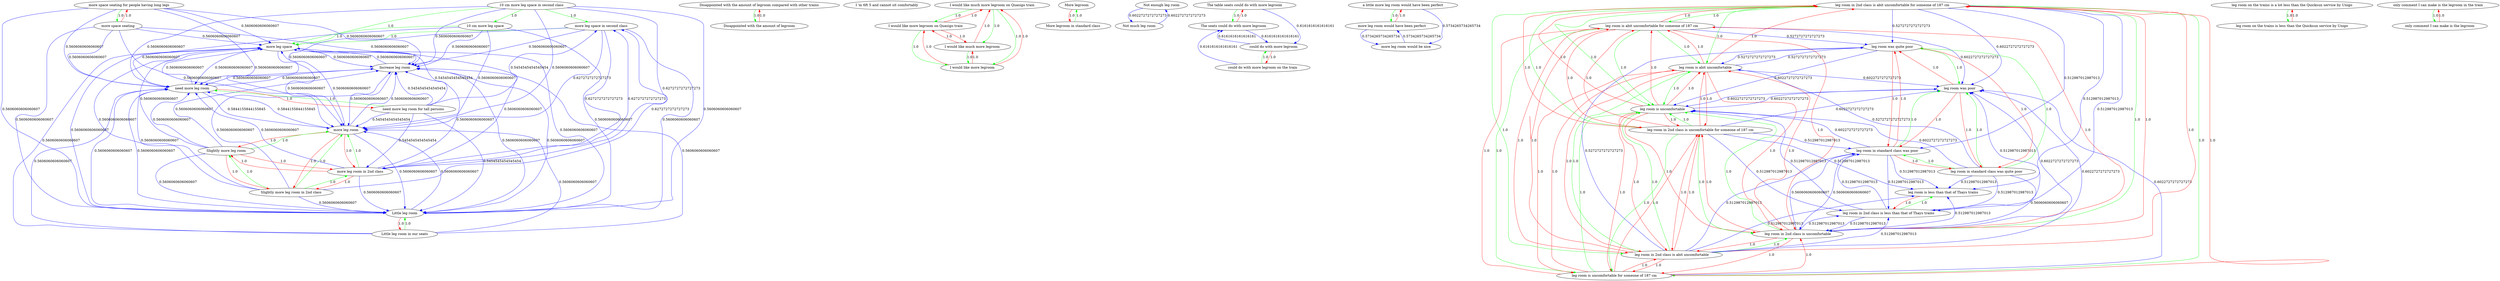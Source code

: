 digraph rawGraph {
"10 cm more leg space in second class";"more leg space in second class";"more leg space";"10 cm more leg space";"Disappointed with the amount of legroom compared with other trains";"Disappointed with the amount of legroom";"I 'm 6ft 5 and cannot sit comfortably";"I would like much more legroom on Quasigo train";"I would like more legroom on Quasigo train";"I would like more legroom";"I would like much more legroom";"Increase leg room";"Little leg room in our seats";"Little leg room";"More legroom";"More legroom in standard class";"Not enough leg room";"Not much leg room";"Slightly more leg room in 2nd class";"more leg room in 2nd class";"more leg room";"Slightly more leg room";"The table seats could do with more legroom";"The seats could do with more legroom";"a little more leg room would have been perfect";"more leg room would have been perfect";"could do with more legroom on the train";"could do with more legroom";"leg room in 2nd class is abit uncomfortable for someone of 187 cm";"leg room is abit uncomfortable for someone of 187 cm";"leg room is abit uncomfortable";"leg room is uncomfortable";"leg room is uncomfortable for someone of 187 cm";"leg room in 2nd class is abit uncomfortable";"leg room in 2nd class is uncomfortable";"leg room in 2nd class is uncomfortable for someone of 187 cm";"leg room in 2nd class is less than that of Thays trains";"leg room is less than that of Thays trains";"leg room in standard class was quite poor";"leg room in standard class was poor";"leg room was poor";"leg room was quite poor";"leg room on the trains is a lot less than the Quicksun service by Unigo";"leg room on the trains is less than the Quicksun service by Unigo";"more leg room would be nice";"more space seating for people having long legs";"more space seating";"need more leg room for tall persons";"need more leg room";"only comment I can make is the legroom in the train";"only comment I can make is the legroom";"10 cm more leg space in second class" -> "more leg space in second class" [label=1.0] [color=green]
"more leg space in second class" -> "more leg space" [label=1.0] [color=green]
"10 cm more leg space in second class" -> "10 cm more leg space" [label=1.0] [color=green]
"10 cm more leg space" -> "more leg space" [label=1.0] [color=green]
"10 cm more leg space in second class" -> "more leg space" [label=1.0] [color=green]
"Disappointed with the amount of legroom compared with other trains" -> "Disappointed with the amount of legroom" [label=1.0] [color=green]
"Disappointed with the amount of legroom" -> "Disappointed with the amount of legroom compared with other trains" [label=1.0] [color=red]
"I would like much more legroom on Quasigo train" -> "I would like more legroom on Quasigo train" [label=1.0] [color=green]
"I would like more legroom on Quasigo train" -> "I would like more legroom" [label=1.0] [color=green]
"I would like much more legroom on Quasigo train" -> "I would like much more legroom" [label=1.0] [color=green]
"I would like much more legroom" -> "I would like more legroom" [label=1.0] [color=green]
"I would like much more legroom on Quasigo train" -> "I would like more legroom" [label=1.0] [color=green]
"I would like more legroom on Quasigo train" -> "I would like much more legroom on Quasigo train" [label=1.0] [color=red]
"I would like more legroom on Quasigo train" -> "I would like much more legroom" [label=1.0] [color=red]
"I would like more legroom" -> "I would like much more legroom on Quasigo train" [label=1.0] [color=red]
"I would like more legroom" -> "I would like more legroom on Quasigo train" [label=1.0] [color=red]
"I would like more legroom" -> "I would like much more legroom" [label=1.0] [color=red]
"I would like much more legroom" -> "I would like much more legroom on Quasigo train" [label=1.0] [color=red]
"I would like much more legroom" -> "I would like more legroom on Quasigo train" [label=1.0] [color=red]
"Little leg room in our seats" -> "Little leg room" [label=1.0] [color=green]
"Little leg room" -> "Little leg room in our seats" [label=1.0] [color=red]
"Increase leg room" -> "Little leg room" [label=0.5606060606060607] [color=blue]
"Little leg room" -> "Increase leg room" [label=0.5606060606060607] [color=blue]
"More legroom in standard class" -> "More legroom" [label=1.0] [color=green]
"More legroom" -> "More legroom in standard class" [label=1.0] [color=red]
"Not enough leg room" -> "Not much leg room" [label=0.6022727272727273] [color=blue]
"Not much leg room" -> "Not enough leg room" [label=0.6022727272727273] [color=blue]
"Slightly more leg room in 2nd class" -> "more leg room in 2nd class" [label=1.0] [color=green]
"more leg room in 2nd class" -> "more leg room" [label=1.0] [color=green]
"Slightly more leg room in 2nd class" -> "Slightly more leg room" [label=1.0] [color=green]
"Slightly more leg room" -> "more leg room" [label=1.0] [color=green]
"Slightly more leg room in 2nd class" -> "more leg room" [label=1.0] [color=green]
"more leg room in 2nd class" -> "Slightly more leg room in 2nd class" [label=1.0] [color=red]
"more leg room in 2nd class" -> "Slightly more leg room" [label=1.0] [color=red]
"more leg room" -> "Slightly more leg room in 2nd class" [label=1.0] [color=red]
"more leg room" -> "more leg room in 2nd class" [label=1.0] [color=red]
"more leg room" -> "Slightly more leg room" [label=1.0] [color=red]
"Slightly more leg room" -> "Slightly more leg room in 2nd class" [label=1.0] [color=red]
"Slightly more leg room" -> "more leg room in 2nd class" [label=1.0] [color=red]
"more leg space" -> "more leg room" [label=0.5606060606060607] [color=blue]
"more leg room" -> "more leg space" [label=0.5606060606060607] [color=blue]
"more leg space in second class" -> "more leg room in 2nd class" [label=0.6272727272727273] [color=blue]
"more leg room in 2nd class" -> "more leg space in second class" [label=0.6272727272727273] [color=blue]
"Increase leg room" -> "more leg room" [label=0.5606060606060607] [color=blue]
"more leg room" -> "Increase leg room" [label=0.5606060606060607] [color=blue]
"more leg room" -> "Little leg room" [label=0.5606060606060607] [color=blue]
"Little leg room" -> "more leg room" [label=0.5606060606060607] [color=blue]
"The table seats could do with more legroom" -> "The seats could do with more legroom" [label=1.0] [color=green]
"The seats could do with more legroom" -> "The table seats could do with more legroom" [label=1.0] [color=red]
"a little more leg room would have been perfect" -> "more leg room would have been perfect" [label=1.0] [color=green]
"more leg room would have been perfect" -> "a little more leg room would have been perfect" [label=1.0] [color=red]
"could do with more legroom on the train" -> "could do with more legroom" [label=1.0] [color=green]
"could do with more legroom" -> "could do with more legroom on the train" [label=1.0] [color=red]
"could do with more legroom" -> "The seats could do with more legroom" [label=0.6161616161616161] [color=blue]
"The seats could do with more legroom" -> "could do with more legroom" [label=0.6161616161616161] [color=blue]
"leg room in 2nd class is abit uncomfortable for someone of 187 cm" -> "leg room is abit uncomfortable for someone of 187 cm" [label=1.0] [color=green]
"leg room is abit uncomfortable for someone of 187 cm" -> "leg room is abit uncomfortable" [label=1.0] [color=green]
"leg room is abit uncomfortable" -> "leg room is uncomfortable" [label=1.0] [color=green]
"leg room is abit uncomfortable for someone of 187 cm" -> "leg room is uncomfortable for someone of 187 cm" [label=1.0] [color=green]
"leg room is uncomfortable for someone of 187 cm" -> "leg room is uncomfortable" [label=1.0] [color=green]
"leg room in 2nd class is abit uncomfortable for someone of 187 cm" -> "leg room in 2nd class is abit uncomfortable" [label=1.0] [color=green]
"leg room in 2nd class is abit uncomfortable" -> "leg room is abit uncomfortable" [label=1.0] [color=green]
"leg room in 2nd class is abit uncomfortable" -> "leg room in 2nd class is uncomfortable" [label=1.0] [color=green]
"leg room in 2nd class is uncomfortable" -> "leg room is uncomfortable" [label=1.0] [color=green]
"leg room in 2nd class is abit uncomfortable for someone of 187 cm" -> "leg room in 2nd class is uncomfortable for someone of 187 cm" [label=1.0] [color=green]
"leg room in 2nd class is uncomfortable for someone of 187 cm" -> "leg room is uncomfortable for someone of 187 cm" [label=1.0] [color=green]
"leg room in 2nd class is uncomfortable for someone of 187 cm" -> "leg room in 2nd class is uncomfortable" [label=1.0] [color=green]
"leg room in 2nd class is abit uncomfortable for someone of 187 cm" -> "leg room in 2nd class is uncomfortable" [label=1.0] [color=green]
"leg room in 2nd class is abit uncomfortable for someone of 187 cm" -> "leg room is abit uncomfortable" [label=1.0] [color=green]
"leg room in 2nd class is abit uncomfortable for someone of 187 cm" -> "leg room is uncomfortable for someone of 187 cm" [label=1.0] [color=green]
"leg room is abit uncomfortable for someone of 187 cm" -> "leg room is uncomfortable" [label=1.0] [color=green]
"leg room in 2nd class is abit uncomfortable" -> "leg room is uncomfortable" [label=1.0] [color=green]
"leg room in 2nd class is uncomfortable for someone of 187 cm" -> "leg room is uncomfortable" [label=1.0] [color=green]
"leg room in 2nd class is abit uncomfortable for someone of 187 cm" -> "leg room is uncomfortable" [label=1.0] [color=green]
"leg room is abit uncomfortable for someone of 187 cm" -> "leg room in 2nd class is abit uncomfortable for someone of 187 cm" [label=1.0] [color=red]
"leg room is abit uncomfortable for someone of 187 cm" -> "leg room in 2nd class is abit uncomfortable" [label=1.0] [color=red]
"leg room is abit uncomfortable for someone of 187 cm" -> "leg room in 2nd class is uncomfortable" [label=1.0] [color=red]
"leg room is abit uncomfortable for someone of 187 cm" -> "leg room in 2nd class is uncomfortable for someone of 187 cm" [label=1.0] [color=red]
"leg room is abit uncomfortable" -> "leg room in 2nd class is abit uncomfortable for someone of 187 cm" [label=1.0] [color=red]
"leg room is abit uncomfortable" -> "leg room is abit uncomfortable for someone of 187 cm" [label=1.0] [color=red]
"leg room is abit uncomfortable" -> "leg room is uncomfortable for someone of 187 cm" [label=1.0] [color=red]
"leg room is abit uncomfortable" -> "leg room in 2nd class is abit uncomfortable" [label=1.0] [color=red]
"leg room is abit uncomfortable" -> "leg room in 2nd class is uncomfortable" [label=1.0] [color=red]
"leg room is abit uncomfortable" -> "leg room in 2nd class is uncomfortable for someone of 187 cm" [label=1.0] [color=red]
"leg room is uncomfortable" -> "leg room in 2nd class is abit uncomfortable for someone of 187 cm" [label=1.0] [color=red]
"leg room is uncomfortable" -> "leg room is abit uncomfortable for someone of 187 cm" [label=1.0] [color=red]
"leg room is uncomfortable" -> "leg room is abit uncomfortable" [label=1.0] [color=red]
"leg room is uncomfortable" -> "leg room is uncomfortable for someone of 187 cm" [label=1.0] [color=red]
"leg room is uncomfortable" -> "leg room in 2nd class is abit uncomfortable" [label=1.0] [color=red]
"leg room is uncomfortable" -> "leg room in 2nd class is uncomfortable" [label=1.0] [color=red]
"leg room is uncomfortable" -> "leg room in 2nd class is uncomfortable for someone of 187 cm" [label=1.0] [color=red]
"leg room is uncomfortable for someone of 187 cm" -> "leg room in 2nd class is abit uncomfortable for someone of 187 cm" [label=1.0] [color=red]
"leg room is uncomfortable for someone of 187 cm" -> "leg room is abit uncomfortable for someone of 187 cm" [label=1.0] [color=red]
"leg room is uncomfortable for someone of 187 cm" -> "leg room is abit uncomfortable" [label=1.0] [color=red]
"leg room is uncomfortable for someone of 187 cm" -> "leg room in 2nd class is abit uncomfortable" [label=1.0] [color=red]
"leg room is uncomfortable for someone of 187 cm" -> "leg room in 2nd class is uncomfortable" [label=1.0] [color=red]
"leg room is uncomfortable for someone of 187 cm" -> "leg room in 2nd class is uncomfortable for someone of 187 cm" [label=1.0] [color=red]
"leg room in 2nd class is abit uncomfortable" -> "leg room in 2nd class is abit uncomfortable for someone of 187 cm" [label=1.0] [color=red]
"leg room in 2nd class is abit uncomfortable" -> "leg room is abit uncomfortable for someone of 187 cm" [label=1.0] [color=red]
"leg room in 2nd class is abit uncomfortable" -> "leg room is uncomfortable for someone of 187 cm" [label=1.0] [color=red]
"leg room in 2nd class is abit uncomfortable" -> "leg room in 2nd class is uncomfortable for someone of 187 cm" [label=1.0] [color=red]
"leg room in 2nd class is uncomfortable" -> "leg room in 2nd class is abit uncomfortable for someone of 187 cm" [label=1.0] [color=red]
"leg room in 2nd class is uncomfortable" -> "leg room is abit uncomfortable for someone of 187 cm" [label=1.0] [color=red]
"leg room in 2nd class is uncomfortable" -> "leg room is abit uncomfortable" [label=1.0] [color=red]
"leg room in 2nd class is uncomfortable" -> "leg room is uncomfortable for someone of 187 cm" [label=1.0] [color=red]
"leg room in 2nd class is uncomfortable" -> "leg room in 2nd class is abit uncomfortable" [label=1.0] [color=red]
"leg room in 2nd class is uncomfortable" -> "leg room in 2nd class is uncomfortable for someone of 187 cm" [label=1.0] [color=red]
"leg room in 2nd class is uncomfortable for someone of 187 cm" -> "leg room in 2nd class is abit uncomfortable for someone of 187 cm" [label=1.0] [color=red]
"leg room in 2nd class is uncomfortable for someone of 187 cm" -> "leg room is abit uncomfortable for someone of 187 cm" [label=1.0] [color=red]
"leg room in 2nd class is uncomfortable for someone of 187 cm" -> "leg room is abit uncomfortable" [label=1.0] [color=red]
"leg room in 2nd class is uncomfortable for someone of 187 cm" -> "leg room in 2nd class is abit uncomfortable" [label=1.0] [color=red]
"leg room in 2nd class is less than that of Thays trains" -> "leg room is less than that of Thays trains" [label=1.0] [color=green]
"leg room is less than that of Thays trains" -> "leg room in 2nd class is less than that of Thays trains" [label=1.0] [color=red]
"leg room in 2nd class is uncomfortable" -> "leg room in 2nd class is less than that of Thays trains" [label=0.512987012987013] [color=blue]
"leg room in 2nd class is less than that of Thays trains" -> "leg room in 2nd class is uncomfortable" [label=0.512987012987013] [color=blue]
"leg room in standard class was quite poor" -> "leg room in standard class was poor" [label=1.0] [color=green]
"leg room in standard class was poor" -> "leg room was poor" [label=1.0] [color=green]
"leg room in standard class was quite poor" -> "leg room was quite poor" [label=1.0] [color=green]
"leg room was quite poor" -> "leg room was poor" [label=1.0] [color=green]
"leg room in standard class was quite poor" -> "leg room was poor" [label=1.0] [color=green]
"leg room in standard class was poor" -> "leg room in standard class was quite poor" [label=1.0] [color=red]
"leg room in standard class was poor" -> "leg room was quite poor" [label=1.0] [color=red]
"leg room was poor" -> "leg room in standard class was quite poor" [label=1.0] [color=red]
"leg room was poor" -> "leg room in standard class was poor" [label=1.0] [color=red]
"leg room was poor" -> "leg room was quite poor" [label=1.0] [color=red]
"leg room was quite poor" -> "leg room in standard class was quite poor" [label=1.0] [color=red]
"leg room was quite poor" -> "leg room in standard class was poor" [label=1.0] [color=red]
"leg room was poor" -> "leg room is uncomfortable" [label=0.6022727272727273] [color=blue]
"leg room is uncomfortable" -> "leg room was poor" [label=0.6022727272727273] [color=blue]
"leg room is abit uncomfortable" -> "leg room was quite poor" [label=0.5272727272727273] [color=blue]
"leg room in 2nd class is uncomfortable" -> "leg room in standard class was poor" [label=0.5606060606060607] [color=blue]
"leg room was quite poor" -> "leg room is abit uncomfortable" [label=0.5272727272727273] [color=blue]
"leg room in standard class was poor" -> "leg room in 2nd class is uncomfortable" [label=0.5606060606060607] [color=blue]
"leg room on the trains is a lot less than the Quicksun service by Unigo" -> "leg room on the trains is less than the Quicksun service by Unigo" [label=1.0] [color=green]
"leg room on the trains is less than the Quicksun service by Unigo" -> "leg room on the trains is a lot less than the Quicksun service by Unigo" [label=1.0] [color=red]
"more leg room would be nice" -> "more leg room would have been perfect" [label=0.5734265734265734] [color=blue]
"more leg room would have been perfect" -> "more leg room would be nice" [label=0.5734265734265734] [color=blue]
"more space seating for people having long legs" -> "more space seating" [label=1.0] [color=green]
"more space seating" -> "more space seating for people having long legs" [label=1.0] [color=red]
"more space seating" -> "more leg room" [label=0.5606060606060607] [color=blue]
"need more leg room for tall persons" -> "need more leg room" [label=1.0] [color=green]
"need more leg room" -> "need more leg room for tall persons" [label=1.0] [color=red]
"more leg room" -> "need more leg room" [label=0.5844155844155845] [color=blue]
"need more leg room" -> "more leg room" [label=0.5844155844155845] [color=blue]
"need more leg room for tall persons" -> "more leg room in 2nd class" [label=0.5454545454545454] [color=blue]
"only comment I can make is the legroom in the train" -> "only comment I can make is the legroom" [label=1.0] [color=green]
"only comment I can make is the legroom" -> "only comment I can make is the legroom in the train" [label=1.0] [color=red]
"10 cm more leg space in second class" -> "more leg room in 2nd class" [label=0.6272727272727273] [color=blue]
"10 cm more leg space in second class" -> "more leg room" [label=0.5606060606060607] [color=blue]
"more leg space in second class" -> "more leg room" [label=0.6272727272727273] [color=blue]
"more leg space" -> "Increase leg room" [label=0.5606060606060607] [color=blue]
"more leg space" -> "need more leg room" [label=0.5606060606060607] [color=blue]
"more leg space" -> "Little leg room" [label=0.5606060606060607] [color=blue]
"10 cm more leg space" -> "Increase leg room" [label=0.5606060606060607] [color=blue]
"10 cm more leg space" -> "need more leg room" [label=0.5606060606060607] [color=blue]
"10 cm more leg space" -> "Little leg room" [label=0.5606060606060607] [color=blue]
"10 cm more leg space" -> "more leg room" [label=0.5606060606060607] [color=blue]
"Increase leg room" -> "more leg space" [label=0.5606060606060607] [color=blue]
"Increase leg room" -> "need more leg room" [label=0.5606060606060607] [color=blue]
"Little leg room in our seats" -> "Increase leg room" [label=0.5606060606060607] [color=blue]
"Little leg room in our seats" -> "more leg room" [label=0.5606060606060607] [color=blue]
"Little leg room" -> "more leg space" [label=0.5606060606060607] [color=blue]
"Little leg room" -> "need more leg room" [label=0.5606060606060607] [color=blue]
"Slightly more leg room in 2nd class" -> "more leg space" [label=0.5606060606060607] [color=blue]
"Slightly more leg room in 2nd class" -> "Increase leg room" [label=0.5606060606060607] [color=blue]
"Slightly more leg room in 2nd class" -> "need more leg room" [label=0.5606060606060607] [color=blue]
"Slightly more leg room in 2nd class" -> "Little leg room" [label=0.5606060606060607] [color=blue]
"Slightly more leg room in 2nd class" -> "more leg space in second class" [label=0.6272727272727273] [color=blue]
"more leg room in 2nd class" -> "more leg space" [label=0.5606060606060607] [color=blue]
"more leg room in 2nd class" -> "Increase leg room" [label=0.5606060606060607] [color=blue]
"more leg room in 2nd class" -> "need more leg room" [label=0.5606060606060607] [color=blue]
"more leg room in 2nd class" -> "Little leg room" [label=0.5606060606060607] [color=blue]
"Slightly more leg room" -> "more leg space" [label=0.5606060606060607] [color=blue]
"Slightly more leg room" -> "Increase leg room" [label=0.5606060606060607] [color=blue]
"Slightly more leg room" -> "need more leg room" [label=0.5606060606060607] [color=blue]
"Slightly more leg room" -> "Little leg room" [label=0.5606060606060607] [color=blue]
"The table seats could do with more legroom" -> "could do with more legroom" [label=0.6161616161616161] [color=blue]
"a little more leg room would have been perfect" -> "more leg room would be nice" [label=0.5734265734265734] [color=blue]
"could do with more legroom on the train" -> "The seats could do with more legroom" [label=0.6161616161616161] [color=blue]
"leg room in 2nd class is abit uncomfortable for someone of 187 cm" -> "leg room in 2nd class is less than that of Thays trains" [label=0.512987012987013] [color=blue]
"leg room in 2nd class is abit uncomfortable for someone of 187 cm" -> "leg room was poor" [label=0.6022727272727273] [color=blue]
"leg room in 2nd class is abit uncomfortable for someone of 187 cm" -> "leg room was quite poor" [label=0.5272727272727273] [color=blue]
"leg room in 2nd class is abit uncomfortable for someone of 187 cm" -> "leg room in standard class was poor" [label=0.512987012987013] [color=blue]
"leg room is abit uncomfortable for someone of 187 cm" -> "leg room was poor" [label=0.6022727272727273] [color=blue]
"leg room is abit uncomfortable for someone of 187 cm" -> "leg room was quite poor" [label=0.5272727272727273] [color=blue]
"leg room is abit uncomfortable" -> "leg room was poor" [label=0.6022727272727273] [color=blue]
"leg room is uncomfortable for someone of 187 cm" -> "leg room was poor" [label=0.6022727272727273] [color=blue]
"leg room in 2nd class is abit uncomfortable" -> "leg room in 2nd class is less than that of Thays trains" [label=0.512987012987013] [color=blue]
"leg room in 2nd class is abit uncomfortable" -> "leg room was poor" [label=0.6022727272727273] [color=blue]
"leg room in 2nd class is abit uncomfortable" -> "leg room was quite poor" [label=0.5272727272727273] [color=blue]
"leg room in 2nd class is abit uncomfortable" -> "leg room in standard class was poor" [label=0.512987012987013] [color=blue]
"leg room in 2nd class is uncomfortable" -> "leg room was poor" [label=0.6022727272727273] [color=blue]
"leg room in 2nd class is uncomfortable" -> "leg room is less than that of Thays trains" [label=0.512987012987013] [color=blue]
"leg room in 2nd class is uncomfortable for someone of 187 cm" -> "leg room in 2nd class is less than that of Thays trains" [label=0.512987012987013] [color=blue]
"leg room in 2nd class is uncomfortable for someone of 187 cm" -> "leg room was poor" [label=0.6022727272727273] [color=blue]
"leg room in 2nd class is uncomfortable for someone of 187 cm" -> "leg room in standard class was poor" [label=0.512987012987013] [color=blue]
"leg room in 2nd class is uncomfortable for someone of 187 cm" -> "leg room is less than that of Thays trains" [label=0.512987012987013] [color=blue]
"leg room in 2nd class is less than that of Thays trains" -> "leg room is uncomfortable" [label=0.512987012987013] [color=blue]
"leg room in 2nd class is less than that of Thays trains" -> "leg room was poor" [label=0.512987012987013] [color=blue]
"leg room in 2nd class is less than that of Thays trains" -> "leg room in standard class was poor" [label=0.512987012987013] [color=blue]
"leg room in standard class was quite poor" -> "leg room is uncomfortable" [label=0.6022727272727273] [color=blue]
"leg room in standard class was quite poor" -> "leg room is abit uncomfortable" [label=0.5272727272727273] [color=blue]
"leg room in standard class was quite poor" -> "leg room in 2nd class is uncomfortable" [label=0.5606060606060607] [color=blue]
"leg room in standard class was poor" -> "leg room in 2nd class is less than that of Thays trains" [label=0.512987012987013] [color=blue]
"leg room in standard class was poor" -> "leg room is uncomfortable" [label=0.6022727272727273] [color=blue]
"leg room in standard class was poor" -> "leg room is less than that of Thays trains" [label=0.512987012987013] [color=blue]
"leg room was quite poor" -> "leg room is uncomfortable" [label=0.6022727272727273] [color=blue]
"more space seating for people having long legs" -> "more leg room" [label=0.5606060606060607] [color=blue]
"more space seating" -> "more leg space" [label=0.5606060606060607] [color=blue]
"more space seating" -> "Increase leg room" [label=0.5606060606060607] [color=blue]
"more space seating" -> "need more leg room" [label=0.5606060606060607] [color=blue]
"more space seating" -> "Little leg room" [label=0.5606060606060607] [color=blue]
"need more leg room for tall persons" -> "more leg space" [label=0.5454545454545454] [color=blue]
"need more leg room for tall persons" -> "Increase leg room" [label=0.5454545454545454] [color=blue]
"need more leg room for tall persons" -> "Little leg room" [label=0.5454545454545454] [color=blue]
"need more leg room for tall persons" -> "more leg room" [label=0.5454545454545454] [color=blue]
"need more leg room for tall persons" -> "more leg space in second class" [label=0.5454545454545454] [color=blue]
"need more leg room" -> "more leg space" [label=0.5606060606060607] [color=blue]
"need more leg room" -> "Increase leg room" [label=0.5606060606060607] [color=blue]
"need more leg room" -> "Little leg room" [label=0.5606060606060607] [color=blue]
"10 cm more leg space in second class" -> "Increase leg room" [label=0.5606060606060607] [color=blue]
"10 cm more leg space in second class" -> "need more leg room" [label=0.5606060606060607] [color=blue]
"10 cm more leg space in second class" -> "Little leg room" [label=0.5606060606060607] [color=blue]
"more leg space in second class" -> "Increase leg room" [label=0.5606060606060607] [color=blue]
"more leg space in second class" -> "need more leg room" [label=0.5606060606060607] [color=blue]
"more leg space in second class" -> "Little leg room" [label=0.5606060606060607] [color=blue]
"Little leg room in our seats" -> "more leg space" [label=0.5606060606060607] [color=blue]
"Little leg room in our seats" -> "need more leg room" [label=0.5606060606060607] [color=blue]
"leg room in 2nd class is abit uncomfortable for someone of 187 cm" -> "leg room is less than that of Thays trains" [label=0.512987012987013] [color=blue]
"leg room in 2nd class is abit uncomfortable" -> "leg room is less than that of Thays trains" [label=0.512987012987013] [color=blue]
"leg room in standard class was quite poor" -> "leg room in 2nd class is less than that of Thays trains" [label=0.512987012987013] [color=blue]
"leg room in standard class was quite poor" -> "leg room is less than that of Thays trains" [label=0.512987012987013] [color=blue]
"more space seating for people having long legs" -> "more leg space" [label=0.5606060606060607] [color=blue]
"more space seating for people having long legs" -> "Increase leg room" [label=0.5606060606060607] [color=blue]
"more space seating for people having long legs" -> "need more leg room" [label=0.5606060606060607] [color=blue]
"more space seating for people having long legs" -> "Little leg room" [label=0.5606060606060607] [color=blue]
}
